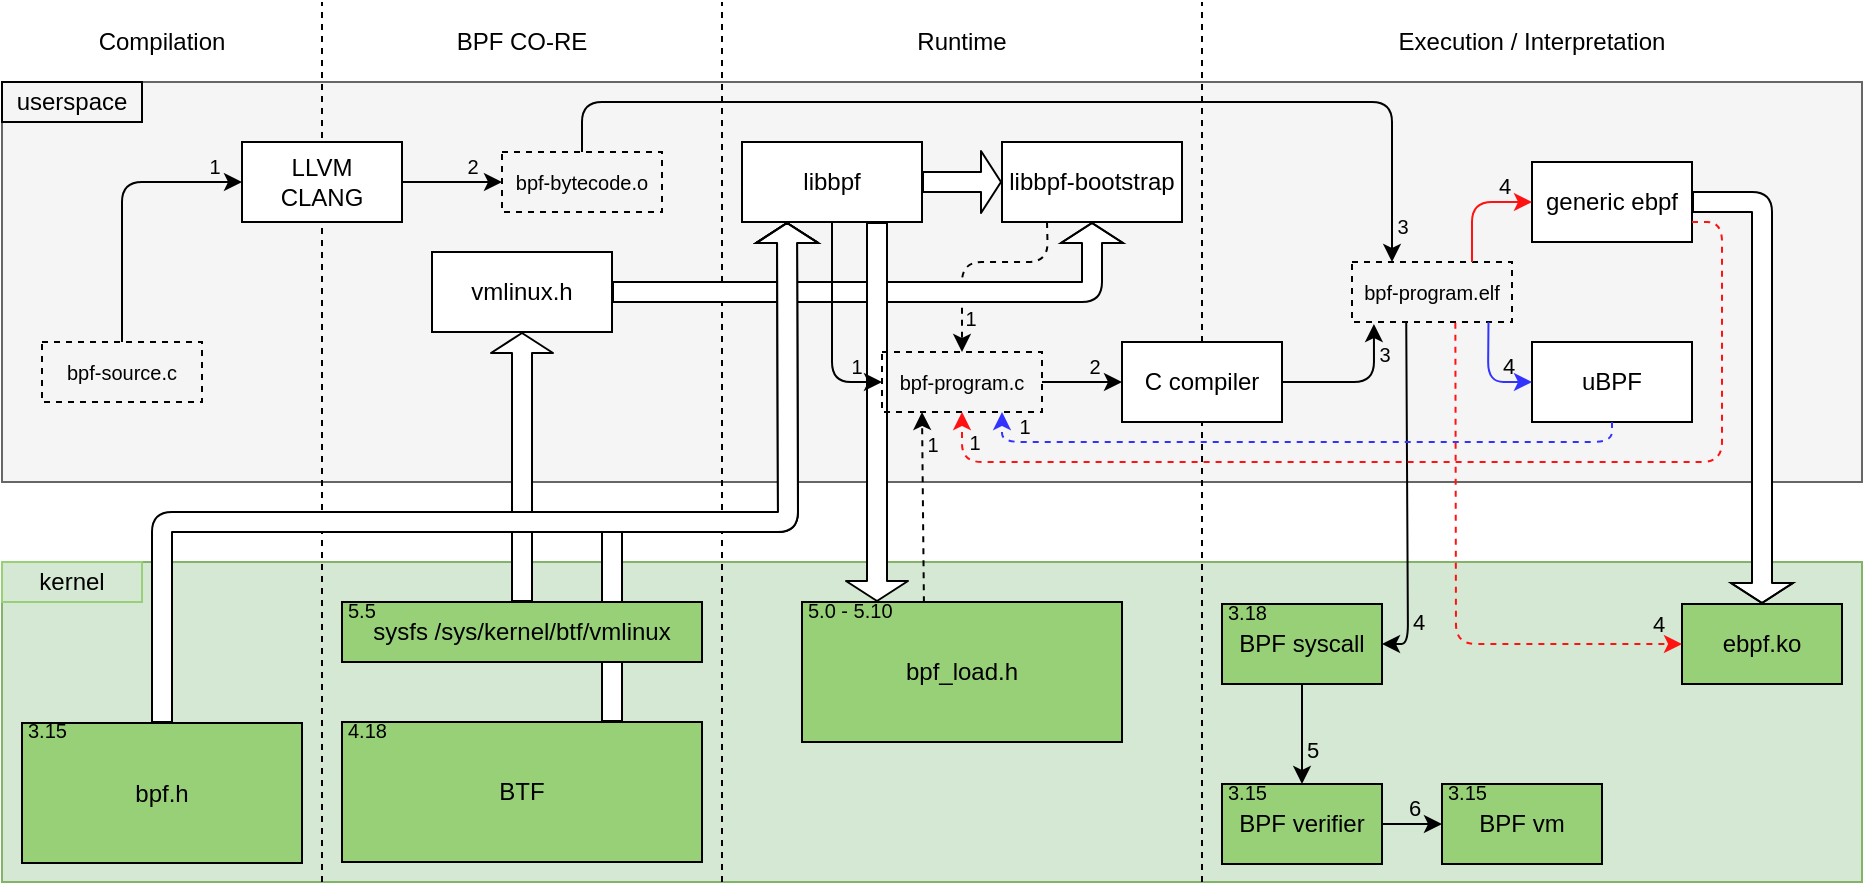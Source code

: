 <mxfile version="14.4.3" type="device"><diagram id="S2L_fBp9i6U7t1u01zK_" name="Page-1"><mxGraphModel dx="1418" dy="1884" grid="1" gridSize="10" guides="1" tooltips="1" connect="1" arrows="1" fold="1" page="1" pageScale="1" pageWidth="850" pageHeight="1100" math="0" shadow="0"><root><mxCell id="0"/><mxCell id="1" parent="0"/><mxCell id="pclzXtwY6DmhCrCW3cOy-2" value="" style="rounded=0;whiteSpace=wrap;html=1;fillColor=#f5f5f5;strokeColor=#666666;fontColor=#333333;" parent="1" vertex="1"><mxGeometry x="40" width="930" height="200" as="geometry"/></mxCell><mxCell id="pclzXtwY6DmhCrCW3cOy-1" value="" style="rounded=0;whiteSpace=wrap;html=1;fillColor=#d5e8d4;strokeColor=#82b366;" parent="1" vertex="1"><mxGeometry x="40" y="240" width="930" height="160" as="geometry"/></mxCell><mxCell id="pclzXtwY6DmhCrCW3cOy-3" value="" style="endArrow=none;dashed=1;html=1;" parent="1" edge="1"><mxGeometry width="50" height="50" relative="1" as="geometry"><mxPoint x="200" y="400" as="sourcePoint"/><mxPoint x="200" y="-40" as="targetPoint"/></mxGeometry></mxCell><mxCell id="pclzXtwY6DmhCrCW3cOy-4" value="Compilation" style="text;html=1;strokeColor=none;fillColor=none;align=center;verticalAlign=middle;whiteSpace=wrap;rounded=0;" parent="1" vertex="1"><mxGeometry x="40" y="-30" width="160" height="20" as="geometry"/></mxCell><mxCell id="pclzXtwY6DmhCrCW3cOy-5" value="" style="endArrow=none;dashed=1;html=1;" parent="1" edge="1"><mxGeometry width="50" height="50" relative="1" as="geometry"><mxPoint x="400" y="400" as="sourcePoint"/><mxPoint x="400" y="-40" as="targetPoint"/></mxGeometry></mxCell><mxCell id="pclzXtwY6DmhCrCW3cOy-6" value="BPF CO-RE" style="text;html=1;strokeColor=none;fillColor=none;align=center;verticalAlign=middle;whiteSpace=wrap;rounded=0;" parent="1" vertex="1"><mxGeometry x="200" y="-30" width="200" height="20" as="geometry"/></mxCell><mxCell id="pclzXtwY6DmhCrCW3cOy-7" value="" style="endArrow=none;dashed=1;html=1;" parent="1" edge="1"><mxGeometry width="50" height="50" relative="1" as="geometry"><mxPoint x="640" y="400" as="sourcePoint"/><mxPoint x="640" y="-40" as="targetPoint"/></mxGeometry></mxCell><mxCell id="pclzXtwY6DmhCrCW3cOy-8" value="Runtime" style="text;html=1;strokeColor=none;fillColor=none;align=center;verticalAlign=middle;whiteSpace=wrap;rounded=0;" parent="1" vertex="1"><mxGeometry x="400" y="-30" width="240" height="20" as="geometry"/></mxCell><mxCell id="pclzXtwY6DmhCrCW3cOy-9" value="Execution / Interpretation" style="text;html=1;strokeColor=none;fillColor=none;align=center;verticalAlign=middle;whiteSpace=wrap;rounded=0;" parent="1" vertex="1"><mxGeometry x="640" y="-30" width="330" height="20" as="geometry"/></mxCell><mxCell id="pclzXtwY6DmhCrCW3cOy-10" value="userspace" style="text;html=1;fillColor=none;align=center;verticalAlign=middle;whiteSpace=wrap;rounded=0;strokeColor=#000000;" parent="1" vertex="1"><mxGeometry x="40" width="70" height="20" as="geometry"/></mxCell><mxCell id="pclzXtwY6DmhCrCW3cOy-11" value="kernel" style="text;html=1;fillColor=none;align=center;verticalAlign=middle;whiteSpace=wrap;rounded=0;strokeColor=#97D077;" parent="1" vertex="1"><mxGeometry x="40" y="240" width="70" height="20" as="geometry"/></mxCell><mxCell id="pclzXtwY6DmhCrCW3cOy-12" value="&lt;div&gt;LLVM &lt;br&gt;&lt;/div&gt;&lt;div&gt;CLANG&lt;/div&gt;" style="rounded=0;whiteSpace=wrap;html=1;" parent="1" vertex="1"><mxGeometry x="160" y="30" width="80" height="40" as="geometry"/></mxCell><mxCell id="pclzXtwY6DmhCrCW3cOy-14" value="uBPF" style="rounded=0;whiteSpace=wrap;html=1;" parent="1" vertex="1"><mxGeometry x="805" y="130" width="80" height="40" as="geometry"/></mxCell><mxCell id="pclzXtwY6DmhCrCW3cOy-15" value="generic ebpf" style="rounded=0;whiteSpace=wrap;html=1;" parent="1" vertex="1"><mxGeometry x="805" y="40" width="80" height="40" as="geometry"/></mxCell><mxCell id="pclzXtwY6DmhCrCW3cOy-19" value="" style="group;fontSize=12;" parent="1" vertex="1" connectable="0"><mxGeometry x="650" y="261" width="80" height="40" as="geometry"/></mxCell><mxCell id="pclzXtwY6DmhCrCW3cOy-21" value="" style="group" parent="pclzXtwY6DmhCrCW3cOy-19" vertex="1" connectable="0"><mxGeometry width="80" height="40" as="geometry"/></mxCell><mxCell id="pclzXtwY6DmhCrCW3cOy-13" value="BPF syscall" style="rounded=0;whiteSpace=wrap;html=1;fillColor=#97D077;" parent="pclzXtwY6DmhCrCW3cOy-21" vertex="1"><mxGeometry width="80" height="40" as="geometry"/></mxCell><mxCell id="pclzXtwY6DmhCrCW3cOy-18" value="3.18" style="rounded=0;whiteSpace=wrap;html=1;gradientColor=none;strokeColor=none;fillColor=none;fontSize=10;spacing=0;spacingTop=-4;align=left;spacingLeft=3;" parent="pclzXtwY6DmhCrCW3cOy-21" vertex="1"><mxGeometry width="30" height="11" as="geometry"/></mxCell><mxCell id="pclzXtwY6DmhCrCW3cOy-27" value="libbpf" style="rounded=0;whiteSpace=wrap;html=1;" parent="1" vertex="1"><mxGeometry x="410" y="30" width="90" height="40" as="geometry"/></mxCell><mxCell id="pclzXtwY6DmhCrCW3cOy-28" value="libbpf-bootstrap" style="rounded=0;whiteSpace=wrap;html=1;" parent="1" vertex="1"><mxGeometry x="540" y="30" width="90" height="40" as="geometry"/></mxCell><mxCell id="pclzXtwY6DmhCrCW3cOy-31" value="" style="group;fontSize=12;" parent="1" vertex="1" connectable="0"><mxGeometry x="440" y="260" width="160" height="70" as="geometry"/></mxCell><mxCell id="pclzXtwY6DmhCrCW3cOy-32" value="" style="group" parent="pclzXtwY6DmhCrCW3cOy-31" vertex="1" connectable="0"><mxGeometry width="160" height="70" as="geometry"/></mxCell><mxCell id="pclzXtwY6DmhCrCW3cOy-33" value="bpf_load.h" style="rounded=0;whiteSpace=wrap;html=1;fillColor=#97D077;" parent="pclzXtwY6DmhCrCW3cOy-32" vertex="1"><mxGeometry width="160" height="70" as="geometry"/></mxCell><mxCell id="pclzXtwY6DmhCrCW3cOy-34" value="5.0 - 5.10 " style="rounded=0;whiteSpace=wrap;html=1;gradientColor=none;strokeColor=none;fillColor=none;fontSize=10;spacing=0;spacingTop=-4;align=left;spacingLeft=3;" parent="pclzXtwY6DmhCrCW3cOy-32" vertex="1"><mxGeometry width="50" height="11" as="geometry"/></mxCell><mxCell id="pclzXtwY6DmhCrCW3cOy-36" value="" style="shape=flexArrow;endArrow=classic;html=1;fillColor=#ffffff;fontSize=10;exitX=1;exitY=0.5;exitDx=0;exitDy=0;entryX=0;entryY=0.5;entryDx=0;entryDy=0;endSize=3;" parent="1" source="pclzXtwY6DmhCrCW3cOy-27" target="pclzXtwY6DmhCrCW3cOy-28" edge="1"><mxGeometry width="50" height="50" relative="1" as="geometry"><mxPoint x="560" y="170" as="sourcePoint"/><mxPoint x="610" y="120" as="targetPoint"/></mxGeometry></mxCell><mxCell id="pclzXtwY6DmhCrCW3cOy-37" value="" style="group;fontSize=12;" parent="1" vertex="1" connectable="0"><mxGeometry x="210" y="320" width="180" height="70" as="geometry"/></mxCell><mxCell id="pclzXtwY6DmhCrCW3cOy-38" value="" style="group" parent="pclzXtwY6DmhCrCW3cOy-37" vertex="1" connectable="0"><mxGeometry width="180" height="70" as="geometry"/></mxCell><mxCell id="pclzXtwY6DmhCrCW3cOy-39" value="BTF" style="rounded=0;whiteSpace=wrap;html=1;fillColor=#97D077;" parent="pclzXtwY6DmhCrCW3cOy-38" vertex="1"><mxGeometry width="180" height="70" as="geometry"/></mxCell><mxCell id="pclzXtwY6DmhCrCW3cOy-40" value="4.18" style="rounded=0;whiteSpace=wrap;html=1;gradientColor=none;strokeColor=none;fillColor=none;fontSize=10;spacing=0;spacingTop=-4;align=left;spacingLeft=3;" parent="pclzXtwY6DmhCrCW3cOy-38" vertex="1"><mxGeometry width="33.75" height="11" as="geometry"/></mxCell><mxCell id="pclzXtwY6DmhCrCW3cOy-43" value="vmlinux.h" style="rounded=0;whiteSpace=wrap;html=1;" parent="1" vertex="1"><mxGeometry x="255" y="85" width="90" height="40" as="geometry"/></mxCell><mxCell id="pclzXtwY6DmhCrCW3cOy-44" value="" style="shape=flexArrow;endArrow=classic;html=1;fillColor=#ffffff;fontSize=10;exitX=0.5;exitY=0;exitDx=0;exitDy=0;entryX=0.5;entryY=1;entryDx=0;entryDy=0;width=10;endSize=3;" parent="1" source="pclzXtwY6DmhCrCW3cOy-25" target="pclzXtwY6DmhCrCW3cOy-43" edge="1"><mxGeometry width="50" height="50" relative="1" as="geometry"><mxPoint x="150" y="210" as="sourcePoint"/><mxPoint x="200" y="160" as="targetPoint"/></mxGeometry></mxCell><mxCell id="pclzXtwY6DmhCrCW3cOy-46" value="" style="group;fontSize=12;" parent="1" vertex="1" connectable="0"><mxGeometry x="650" y="351" width="80" height="40" as="geometry"/></mxCell><mxCell id="pclzXtwY6DmhCrCW3cOy-47" value="" style="group" parent="pclzXtwY6DmhCrCW3cOy-46" vertex="1" connectable="0"><mxGeometry width="80" height="40" as="geometry"/></mxCell><mxCell id="pclzXtwY6DmhCrCW3cOy-48" value="BPF verifier" style="rounded=0;whiteSpace=wrap;html=1;fillColor=#97D077;" parent="pclzXtwY6DmhCrCW3cOy-47" vertex="1"><mxGeometry width="80" height="40" as="geometry"/></mxCell><mxCell id="pclzXtwY6DmhCrCW3cOy-49" value="3.15" style="rounded=0;whiteSpace=wrap;html=1;gradientColor=none;strokeColor=none;fillColor=none;fontSize=10;spacing=0;spacingTop=-4;align=left;spacingLeft=3;" parent="pclzXtwY6DmhCrCW3cOy-47" vertex="1"><mxGeometry width="30" height="11" as="geometry"/></mxCell><mxCell id="pclzXtwY6DmhCrCW3cOy-50" value="" style="group;fontSize=12;" parent="1" vertex="1" connectable="0"><mxGeometry x="760" y="351" width="80" height="40" as="geometry"/></mxCell><mxCell id="pclzXtwY6DmhCrCW3cOy-51" value="" style="group" parent="pclzXtwY6DmhCrCW3cOy-50" vertex="1" connectable="0"><mxGeometry width="80" height="40" as="geometry"/></mxCell><mxCell id="pclzXtwY6DmhCrCW3cOy-52" value="BPF vm" style="rounded=0;whiteSpace=wrap;html=1;fillColor=#97D077;" parent="pclzXtwY6DmhCrCW3cOy-51" vertex="1"><mxGeometry width="80" height="40" as="geometry"/></mxCell><mxCell id="pclzXtwY6DmhCrCW3cOy-53" value="3.15" style="rounded=0;whiteSpace=wrap;html=1;gradientColor=none;strokeColor=none;fillColor=none;fontSize=10;spacing=0;spacingTop=-4;align=left;spacingLeft=3;" parent="pclzXtwY6DmhCrCW3cOy-51" vertex="1"><mxGeometry width="30" height="11" as="geometry"/></mxCell><mxCell id="pclzXtwY6DmhCrCW3cOy-57" value="bpf-source.c" style="rounded=0;whiteSpace=wrap;html=1;strokeColor=#000000;fillColor=none;gradientColor=none;fontSize=10;align=center;dashed=1;" parent="1" vertex="1"><mxGeometry x="60" y="130" width="80" height="30" as="geometry"/></mxCell><mxCell id="pclzXtwY6DmhCrCW3cOy-58" value="" style="endArrow=classic;html=1;fillColor=#ffffff;fontSize=10;exitX=0.5;exitY=0;exitDx=0;exitDy=0;entryX=0;entryY=0.5;entryDx=0;entryDy=0;" parent="1" source="pclzXtwY6DmhCrCW3cOy-57" target="pclzXtwY6DmhCrCW3cOy-12" edge="1"><mxGeometry width="50" height="50" relative="1" as="geometry"><mxPoint x="80" y="120" as="sourcePoint"/><mxPoint x="130" y="70" as="targetPoint"/><Array as="points"><mxPoint x="100" y="50"/></Array></mxGeometry></mxCell><mxCell id="pclzXtwY6DmhCrCW3cOy-90" value="1" style="edgeLabel;html=1;align=center;verticalAlign=middle;resizable=0;points=[];fontSize=10;labelBackgroundColor=none;" parent="pclzXtwY6DmhCrCW3cOy-58" vertex="1" connectable="0"><mxGeometry x="0.841" y="2" relative="1" as="geometry"><mxPoint x="-3" y="-6" as="offset"/></mxGeometry></mxCell><mxCell id="pclzXtwY6DmhCrCW3cOy-59" value="bpf-bytecode.o" style="rounded=0;whiteSpace=wrap;html=1;strokeColor=#000000;fillColor=none;gradientColor=none;fontSize=10;align=center;dashed=1;" parent="1" vertex="1"><mxGeometry x="290" y="35" width="80" height="30" as="geometry"/></mxCell><mxCell id="pclzXtwY6DmhCrCW3cOy-60" value="" style="endArrow=classic;html=1;fillColor=#ffffff;fontSize=10;exitX=1;exitY=0.5;exitDx=0;exitDy=0;entryX=0;entryY=0.5;entryDx=0;entryDy=0;" parent="1" source="pclzXtwY6DmhCrCW3cOy-12" target="pclzXtwY6DmhCrCW3cOy-59" edge="1"><mxGeometry width="50" height="50" relative="1" as="geometry"><mxPoint x="255" y="75" as="sourcePoint"/><mxPoint x="305" y="25" as="targetPoint"/></mxGeometry></mxCell><mxCell id="pclzXtwY6DmhCrCW3cOy-91" value="2" style="edgeLabel;html=1;align=center;verticalAlign=middle;resizable=0;points=[];fontSize=10;labelBackgroundColor=none;" parent="pclzXtwY6DmhCrCW3cOy-60" vertex="1" connectable="0"><mxGeometry x="0.529" y="2" relative="1" as="geometry"><mxPoint x="-3" y="-6" as="offset"/></mxGeometry></mxCell><mxCell id="pclzXtwY6DmhCrCW3cOy-64" value="C compiler" style="rounded=0;whiteSpace=wrap;html=1;" parent="1" vertex="1"><mxGeometry x="600" y="130" width="80" height="40" as="geometry"/></mxCell><mxCell id="pclzXtwY6DmhCrCW3cOy-68" value="" style="endArrow=classic;html=1;fillColor=#ffffff;fontSize=10;exitX=0.381;exitY=0.001;exitDx=0;exitDy=0;entryX=0.25;entryY=1;entryDx=0;entryDy=0;dashed=1;exitPerimeter=0;" parent="1" source="pclzXtwY6DmhCrCW3cOy-33" target="pclzXtwY6DmhCrCW3cOy-67" edge="1"><mxGeometry width="50" height="50" relative="1" as="geometry"><mxPoint x="410" y="230" as="sourcePoint"/><mxPoint x="460" y="180" as="targetPoint"/></mxGeometry></mxCell><mxCell id="pclzXtwY6DmhCrCW3cOy-95" value="1" style="edgeLabel;html=1;align=center;verticalAlign=middle;resizable=0;points=[];fontSize=10;labelBackgroundColor=none;" parent="pclzXtwY6DmhCrCW3cOy-68" vertex="1" connectable="0"><mxGeometry x="0.668" y="-1" relative="1" as="geometry"><mxPoint x="4" as="offset"/></mxGeometry></mxCell><mxCell id="pclzXtwY6DmhCrCW3cOy-70" value="" style="endArrow=classic;html=1;fillColor=#ffffff;fontSize=10;exitX=0.25;exitY=1;exitDx=0;exitDy=0;entryX=0.5;entryY=0;entryDx=0;entryDy=0;dashed=1;" parent="1" source="pclzXtwY6DmhCrCW3cOy-28" target="pclzXtwY6DmhCrCW3cOy-67" edge="1"><mxGeometry width="50" height="50" relative="1" as="geometry"><mxPoint x="480" y="140" as="sourcePoint"/><mxPoint x="530" y="90" as="targetPoint"/><Array as="points"><mxPoint x="563" y="90"/><mxPoint x="520" y="90"/></Array></mxGeometry></mxCell><mxCell id="pclzXtwY6DmhCrCW3cOy-94" value="1" style="edgeLabel;html=1;align=center;verticalAlign=middle;resizable=0;points=[];fontSize=10;labelBackgroundColor=none;" parent="pclzXtwY6DmhCrCW3cOy-70" vertex="1" connectable="0"><mxGeometry x="0.74" y="1" relative="1" as="geometry"><mxPoint x="3" y="-3" as="offset"/></mxGeometry></mxCell><mxCell id="pclzXtwY6DmhCrCW3cOy-45" value="" style="shape=flexArrow;endArrow=classic;html=1;fillColor=#ffffff;fontSize=10;exitX=1;exitY=0.5;exitDx=0;exitDy=0;width=10;endSize=3;entryX=0.5;entryY=1;entryDx=0;entryDy=0;" parent="1" source="pclzXtwY6DmhCrCW3cOy-43" target="pclzXtwY6DmhCrCW3cOy-28" edge="1"><mxGeometry width="50" height="50" relative="1" as="geometry"><mxPoint x="500" y="175" as="sourcePoint"/><mxPoint x="500" y="105" as="targetPoint"/><Array as="points"><mxPoint x="585" y="105"/></Array></mxGeometry></mxCell><mxCell id="pclzXtwY6DmhCrCW3cOy-72" value="" style="endArrow=classic;html=1;fillColor=#ffffff;fontSize=10;exitX=1;exitY=0.5;exitDx=0;exitDy=0;entryX=0;entryY=0.5;entryDx=0;entryDy=0;" parent="1" source="pclzXtwY6DmhCrCW3cOy-67" target="pclzXtwY6DmhCrCW3cOy-64" edge="1"><mxGeometry width="50" height="50" relative="1" as="geometry"><mxPoint x="560" y="240" as="sourcePoint"/><mxPoint x="610" y="190" as="targetPoint"/></mxGeometry></mxCell><mxCell id="pclzXtwY6DmhCrCW3cOy-97" value="2" style="edgeLabel;html=1;align=center;verticalAlign=middle;resizable=0;points=[];fontSize=10;labelBackgroundColor=none;" parent="pclzXtwY6DmhCrCW3cOy-72" vertex="1" connectable="0"><mxGeometry x="0.15" y="2" relative="1" as="geometry"><mxPoint x="3" y="-6" as="offset"/></mxGeometry></mxCell><mxCell id="pclzXtwY6DmhCrCW3cOy-73" value="" style="shape=flexArrow;endArrow=classic;html=1;fillColor=#ffffff;fontSize=10;exitX=0.75;exitY=0;exitDx=0;exitDy=0;entryX=0.25;entryY=1;entryDx=0;entryDy=0;endSize=3;" parent="1" source="pclzXtwY6DmhCrCW3cOy-39" target="pclzXtwY6DmhCrCW3cOy-27" edge="1"><mxGeometry width="50" height="50" relative="1" as="geometry"><mxPoint x="350" y="260" as="sourcePoint"/><mxPoint x="400" y="210" as="targetPoint"/><Array as="points"><mxPoint x="345" y="220"/><mxPoint x="433" y="220"/></Array></mxGeometry></mxCell><mxCell id="pclzXtwY6DmhCrCW3cOy-23" value="" style="group" parent="1" vertex="1" connectable="0"><mxGeometry x="210" y="260" width="180" height="40" as="geometry"/></mxCell><mxCell id="pclzXtwY6DmhCrCW3cOy-24" value="" style="group" parent="pclzXtwY6DmhCrCW3cOy-23" vertex="1" connectable="0"><mxGeometry width="180" height="40" as="geometry"/></mxCell><mxCell id="pclzXtwY6DmhCrCW3cOy-25" value="sysfs /sys/kernel/btf/vmlinux" style="rounded=0;whiteSpace=wrap;html=1;fillColor=#97D077;" parent="pclzXtwY6DmhCrCW3cOy-24" vertex="1"><mxGeometry width="180" height="30" as="geometry"/></mxCell><mxCell id="pclzXtwY6DmhCrCW3cOy-26" value="5.5" style="rounded=0;whiteSpace=wrap;html=1;gradientColor=none;strokeColor=none;fillColor=none;fontSize=10;spacing=0;spacingTop=-4;align=left;spacingLeft=3;" parent="pclzXtwY6DmhCrCW3cOy-24" vertex="1"><mxGeometry width="33.75" height="11.429" as="geometry"/></mxCell><mxCell id="pclzXtwY6DmhCrCW3cOy-74" value="bpf-program.elf" style="rounded=0;whiteSpace=wrap;html=1;strokeColor=#000000;fillColor=none;gradientColor=none;fontSize=10;align=center;dashed=1;" parent="1" vertex="1"><mxGeometry x="715" y="90" width="80" height="30" as="geometry"/></mxCell><mxCell id="pclzXtwY6DmhCrCW3cOy-75" value="" style="endArrow=classic;html=1;fillColor=#ffffff;fontSize=10;exitX=1;exitY=0.5;exitDx=0;exitDy=0;entryX=0.137;entryY=1.034;entryDx=0;entryDy=0;entryPerimeter=0;" parent="1" source="pclzXtwY6DmhCrCW3cOy-64" target="pclzXtwY6DmhCrCW3cOy-74" edge="1"><mxGeometry width="50" height="50" relative="1" as="geometry"><mxPoint x="700" y="180" as="sourcePoint"/><mxPoint x="750" y="130" as="targetPoint"/><Array as="points"><mxPoint x="726" y="150"/></Array></mxGeometry></mxCell><mxCell id="pclzXtwY6DmhCrCW3cOy-98" value="3" style="edgeLabel;html=1;align=center;verticalAlign=middle;resizable=0;points=[];fontSize=10;labelBackgroundColor=none;" parent="pclzXtwY6DmhCrCW3cOy-75" vertex="1" connectable="0"><mxGeometry x="0.673" relative="1" as="geometry"><mxPoint x="5" y="2" as="offset"/></mxGeometry></mxCell><mxCell id="pclzXtwY6DmhCrCW3cOy-76" value="" style="endArrow=classic;html=1;fillColor=#ffffff;fontSize=10;exitX=0.853;exitY=1.001;exitDx=0;exitDy=0;entryX=0;entryY=0.5;entryDx=0;entryDy=0;strokeColor=#3333FF;exitPerimeter=0;" parent="1" source="pclzXtwY6DmhCrCW3cOy-74" target="pclzXtwY6DmhCrCW3cOy-14" edge="1"><mxGeometry width="50" height="50" relative="1" as="geometry"><mxPoint x="750" y="180" as="sourcePoint"/><mxPoint x="800" y="130" as="targetPoint"/><Array as="points"><mxPoint x="783" y="150"/></Array></mxGeometry></mxCell><mxCell id="5Zcgr-qtasmX3QlYg5yB-3" value="4" style="edgeLabel;html=1;align=center;verticalAlign=middle;resizable=0;points=[];labelBackgroundColor=none;" vertex="1" connectable="0" parent="pclzXtwY6DmhCrCW3cOy-76"><mxGeometry x="0.636" relative="1" as="geometry"><mxPoint x="-3" y="-8" as="offset"/></mxGeometry></mxCell><mxCell id="pclzXtwY6DmhCrCW3cOy-77" value="" style="endArrow=classic;html=1;fillColor=#ffffff;fontSize=10;exitX=0.75;exitY=0;exitDx=0;exitDy=0;entryX=0;entryY=0.5;entryDx=0;entryDy=0;strokeColor=#FF1212;" parent="1" source="pclzXtwY6DmhCrCW3cOy-74" target="pclzXtwY6DmhCrCW3cOy-15" edge="1"><mxGeometry width="50" height="50" relative="1" as="geometry"><mxPoint x="730" y="80" as="sourcePoint"/><mxPoint x="780" y="30" as="targetPoint"/><Array as="points"><mxPoint x="775" y="60"/></Array></mxGeometry></mxCell><mxCell id="5Zcgr-qtasmX3QlYg5yB-4" value="4" style="edgeLabel;html=1;align=center;verticalAlign=middle;resizable=0;points=[];labelBackgroundColor=none;" vertex="1" connectable="0" parent="pclzXtwY6DmhCrCW3cOy-77"><mxGeometry x="0.62" relative="1" as="geometry"><mxPoint x="-3" y="-8" as="offset"/></mxGeometry></mxCell><mxCell id="pclzXtwY6DmhCrCW3cOy-78" value="" style="endArrow=classic;html=1;fillColor=#ffffff;fontSize=10;exitX=0.339;exitY=1.001;exitDx=0;exitDy=0;exitPerimeter=0;" parent="1" source="pclzXtwY6DmhCrCW3cOy-74" edge="1"><mxGeometry width="50" height="50" relative="1" as="geometry"><mxPoint x="720" y="260" as="sourcePoint"/><mxPoint x="730" y="281" as="targetPoint"/><Array as="points"><mxPoint x="743" y="281"/></Array></mxGeometry></mxCell><mxCell id="5Zcgr-qtasmX3QlYg5yB-20" value="4" style="edgeLabel;html=1;align=center;verticalAlign=middle;resizable=0;points=[];labelBackgroundColor=none;" vertex="1" connectable="0" parent="pclzXtwY6DmhCrCW3cOy-78"><mxGeometry x="0.773" y="1" relative="1" as="geometry"><mxPoint x="4" y="-4" as="offset"/></mxGeometry></mxCell><mxCell id="pclzXtwY6DmhCrCW3cOy-79" value="" style="endArrow=classic;html=1;fillColor=#ffffff;fontSize=10;exitX=0.5;exitY=0;exitDx=0;exitDy=0;entryX=0.25;entryY=0;entryDx=0;entryDy=0;" parent="1" source="pclzXtwY6DmhCrCW3cOy-59" target="pclzXtwY6DmhCrCW3cOy-74" edge="1"><mxGeometry width="50" height="50" relative="1" as="geometry"><mxPoint x="410" y="50" as="sourcePoint"/><mxPoint x="460" as="targetPoint"/><Array as="points"><mxPoint x="330" y="10"/><mxPoint x="735" y="10"/></Array></mxGeometry></mxCell><mxCell id="pclzXtwY6DmhCrCW3cOy-92" value="3" style="edgeLabel;html=1;align=center;verticalAlign=middle;resizable=0;points=[];fontSize=10;labelBackgroundColor=none;" parent="pclzXtwY6DmhCrCW3cOy-79" vertex="1" connectable="0"><mxGeometry x="0.93" y="2" relative="1" as="geometry"><mxPoint x="3" as="offset"/></mxGeometry></mxCell><mxCell id="pclzXtwY6DmhCrCW3cOy-80" value="" style="endArrow=classic;html=1;fillColor=#ffffff;fontSize=10;exitX=0.5;exitY=1;exitDx=0;exitDy=0;entryX=0.5;entryY=0;entryDx=0;entryDy=0;" parent="1" source="pclzXtwY6DmhCrCW3cOy-13" target="pclzXtwY6DmhCrCW3cOy-48" edge="1"><mxGeometry width="50" height="50" relative="1" as="geometry"><mxPoint x="700" y="330" as="sourcePoint"/><mxPoint x="750" y="280" as="targetPoint"/></mxGeometry></mxCell><mxCell id="5Zcgr-qtasmX3QlYg5yB-21" value="5" style="edgeLabel;html=1;align=center;verticalAlign=middle;resizable=0;points=[];labelBackgroundColor=none;" vertex="1" connectable="0" parent="pclzXtwY6DmhCrCW3cOy-80"><mxGeometry x="0.462" y="1" relative="1" as="geometry"><mxPoint x="4" y="-4" as="offset"/></mxGeometry></mxCell><mxCell id="pclzXtwY6DmhCrCW3cOy-81" value="" style="endArrow=classic;html=1;fillColor=#ffffff;fontSize=10;exitX=1;exitY=0.5;exitDx=0;exitDy=0;" parent="1" source="pclzXtwY6DmhCrCW3cOy-48" edge="1"><mxGeometry width="50" height="50" relative="1" as="geometry"><mxPoint x="690" y="330" as="sourcePoint"/><mxPoint x="760" y="371" as="targetPoint"/></mxGeometry></mxCell><mxCell id="5Zcgr-qtasmX3QlYg5yB-22" value="6" style="edgeLabel;html=1;align=center;verticalAlign=middle;resizable=0;points=[];labelBackgroundColor=none;" vertex="1" connectable="0" parent="pclzXtwY6DmhCrCW3cOy-81"><mxGeometry x="0.178" relative="1" as="geometry"><mxPoint x="-2" y="-8" as="offset"/></mxGeometry></mxCell><mxCell id="pclzXtwY6DmhCrCW3cOy-82" value="" style="shape=flexArrow;endArrow=classic;html=1;fillColor=#ffffff;fontSize=10;exitX=0.75;exitY=1;exitDx=0;exitDy=0;entryX=0.75;entryY=0;entryDx=0;entryDy=0;endSize=3;" parent="1" source="pclzXtwY6DmhCrCW3cOy-27" target="pclzXtwY6DmhCrCW3cOy-34" edge="1"><mxGeometry width="50" height="50" relative="1" as="geometry"><mxPoint x="400" y="190" as="sourcePoint"/><mxPoint x="450" y="140" as="targetPoint"/></mxGeometry></mxCell><mxCell id="pclzXtwY6DmhCrCW3cOy-67" value="bpf-program.c" style="rounded=0;whiteSpace=wrap;html=1;strokeColor=#000000;fillColor=none;gradientColor=none;fontSize=10;align=center;dashed=1;" parent="1" vertex="1"><mxGeometry x="480" y="135" width="80" height="30" as="geometry"/></mxCell><mxCell id="pclzXtwY6DmhCrCW3cOy-69" value="" style="endArrow=classic;html=1;fillColor=#ffffff;fontSize=10;exitX=0.5;exitY=1;exitDx=0;exitDy=0;entryX=0;entryY=0.5;entryDx=0;entryDy=0;" parent="1" source="pclzXtwY6DmhCrCW3cOy-27" target="pclzXtwY6DmhCrCW3cOy-67" edge="1"><mxGeometry width="50" height="50" relative="1" as="geometry"><mxPoint x="450" y="120" as="sourcePoint"/><mxPoint x="500" y="70" as="targetPoint"/><Array as="points"><mxPoint x="455" y="150"/></Array></mxGeometry></mxCell><mxCell id="pclzXtwY6DmhCrCW3cOy-93" value="1" style="edgeLabel;html=1;align=center;verticalAlign=middle;resizable=0;points=[];fontSize=10;labelBackgroundColor=none;" parent="pclzXtwY6DmhCrCW3cOy-69" vertex="1" connectable="0"><mxGeometry x="0.829" relative="1" as="geometry"><mxPoint x="-4" y="-8" as="offset"/></mxGeometry></mxCell><mxCell id="pclzXtwY6DmhCrCW3cOy-83" value="" style="group;fontSize=12;" parent="1" vertex="1" connectable="0"><mxGeometry x="50" y="320.5" width="140" height="70" as="geometry"/></mxCell><mxCell id="pclzXtwY6DmhCrCW3cOy-84" value="" style="group" parent="pclzXtwY6DmhCrCW3cOy-83" vertex="1" connectable="0"><mxGeometry width="140" height="70" as="geometry"/></mxCell><mxCell id="pclzXtwY6DmhCrCW3cOy-85" value="bpf.h" style="rounded=0;whiteSpace=wrap;html=1;fillColor=#97D077;" parent="pclzXtwY6DmhCrCW3cOy-84" vertex="1"><mxGeometry width="140" height="70" as="geometry"/></mxCell><mxCell id="pclzXtwY6DmhCrCW3cOy-86" value="3.15" style="rounded=0;whiteSpace=wrap;html=1;gradientColor=none;strokeColor=none;fillColor=none;fontSize=10;spacing=0;spacingTop=-4;align=left;spacingLeft=3;" parent="pclzXtwY6DmhCrCW3cOy-84" vertex="1"><mxGeometry width="26.25" height="11" as="geometry"/></mxCell><mxCell id="pclzXtwY6DmhCrCW3cOy-88" value="" style="endArrow=classic;html=1;fillColor=#ffffff;fontSize=10;exitX=0.5;exitY=1;exitDx=0;exitDy=0;entryX=0.75;entryY=1;entryDx=0;entryDy=0;dashed=1;strokeColor=#3333FF;" parent="1" source="pclzXtwY6DmhCrCW3cOy-14" target="pclzXtwY6DmhCrCW3cOy-67" edge="1"><mxGeometry width="50" height="50" relative="1" as="geometry"><mxPoint x="770" y="130" as="sourcePoint"/><mxPoint x="800" y="160" as="targetPoint"/><Array as="points"><mxPoint x="845" y="180"/><mxPoint x="540" y="180"/></Array></mxGeometry></mxCell><mxCell id="pclzXtwY6DmhCrCW3cOy-96" value="1" style="edgeLabel;html=1;align=center;verticalAlign=middle;resizable=0;points=[];fontSize=10;labelBackgroundColor=none;" parent="pclzXtwY6DmhCrCW3cOy-88" vertex="1" connectable="0"><mxGeometry x="0.906" y="-1" relative="1" as="geometry"><mxPoint x="10" y="-7" as="offset"/></mxGeometry></mxCell><mxCell id="pclzXtwY6DmhCrCW3cOy-89" value="" style="shape=flexArrow;endArrow=classic;html=1;fillColor=#ffffff;fontSize=10;exitX=0.5;exitY=0;exitDx=0;exitDy=0;entryX=0.25;entryY=1;entryDx=0;entryDy=0;endSize=3;" parent="1" source="pclzXtwY6DmhCrCW3cOy-85" target="pclzXtwY6DmhCrCW3cOy-27" edge="1"><mxGeometry width="50" height="50" relative="1" as="geometry"><mxPoint x="60" y="360" as="sourcePoint"/><mxPoint x="430" y="70" as="targetPoint"/><Array as="points"><mxPoint x="120" y="250"/><mxPoint x="120" y="220"/><mxPoint x="160" y="220"/><mxPoint x="433" y="220"/></Array></mxGeometry></mxCell><mxCell id="5Zcgr-qtasmX3QlYg5yB-1" value="" style="endArrow=classic;html=1;fillColor=#ffffff;fontSize=10;exitX=1;exitY=0.75;exitDx=0;exitDy=0;entryX=0.5;entryY=1;entryDx=0;entryDy=0;dashed=1;strokeColor=#FF1212;" edge="1" parent="1" source="pclzXtwY6DmhCrCW3cOy-15" target="pclzXtwY6DmhCrCW3cOy-67"><mxGeometry width="50" height="50" relative="1" as="geometry"><mxPoint x="840" y="180" as="sourcePoint"/><mxPoint x="550" y="175" as="targetPoint"/><Array as="points"><mxPoint x="900" y="70"/><mxPoint x="900" y="190"/><mxPoint x="520" y="190"/></Array></mxGeometry></mxCell><mxCell id="5Zcgr-qtasmX3QlYg5yB-2" value="1" style="edgeLabel;html=1;align=center;verticalAlign=middle;resizable=0;points=[];fontSize=10;labelBackgroundColor=none;" vertex="1" connectable="0" parent="5Zcgr-qtasmX3QlYg5yB-1"><mxGeometry x="0.906" y="-1" relative="1" as="geometry"><mxPoint x="5" y="-9" as="offset"/></mxGeometry></mxCell><mxCell id="5Zcgr-qtasmX3QlYg5yB-12" value="" style="group;fontSize=12;" vertex="1" connectable="0" parent="1"><mxGeometry x="880" y="261" width="80" height="40" as="geometry"/></mxCell><mxCell id="5Zcgr-qtasmX3QlYg5yB-13" value="" style="group" vertex="1" connectable="0" parent="5Zcgr-qtasmX3QlYg5yB-12"><mxGeometry width="80" height="40" as="geometry"/></mxCell><mxCell id="5Zcgr-qtasmX3QlYg5yB-14" value="ebpf.ko" style="rounded=0;whiteSpace=wrap;html=1;fillColor=#97D077;" vertex="1" parent="5Zcgr-qtasmX3QlYg5yB-13"><mxGeometry width="80" height="40" as="geometry"/></mxCell><mxCell id="5Zcgr-qtasmX3QlYg5yB-18" value="" style="endArrow=classic;html=1;fillColor=#ffffff;fontSize=10;exitX=0.646;exitY=1.011;exitDx=0;exitDy=0;exitPerimeter=0;entryX=0;entryY=0.5;entryDx=0;entryDy=0;dashed=1;strokeColor=#FF1212;" edge="1" parent="1" source="pclzXtwY6DmhCrCW3cOy-74" target="5Zcgr-qtasmX3QlYg5yB-14"><mxGeometry width="50" height="50" relative="1" as="geometry"><mxPoint x="752.12" y="130.03" as="sourcePoint"/><mxPoint x="740" y="291" as="targetPoint"/><Array as="points"><mxPoint x="767" y="281"/></Array></mxGeometry></mxCell><mxCell id="5Zcgr-qtasmX3QlYg5yB-19" value="4" style="edgeLabel;html=1;align=center;verticalAlign=middle;resizable=0;points=[];labelBackgroundColor=none;" vertex="1" connectable="0" parent="5Zcgr-qtasmX3QlYg5yB-18"><mxGeometry x="0.907" y="2" relative="1" as="geometry"><mxPoint y="-8" as="offset"/></mxGeometry></mxCell><mxCell id="5Zcgr-qtasmX3QlYg5yB-23" value="" style="shape=flexArrow;endArrow=classic;html=1;fillColor=#ffffff;fontSize=10;exitX=1;exitY=0.5;exitDx=0;exitDy=0;width=10;endSize=3;entryX=0.5;entryY=0;entryDx=0;entryDy=0;" edge="1" parent="1" source="pclzXtwY6DmhCrCW3cOy-15" target="5Zcgr-qtasmX3QlYg5yB-14"><mxGeometry width="50" height="50" relative="1" as="geometry"><mxPoint x="920" y="85" as="sourcePoint"/><mxPoint x="1160" y="50" as="targetPoint"/><Array as="points"><mxPoint x="920" y="60"/></Array></mxGeometry></mxCell></root></mxGraphModel></diagram></mxfile>
